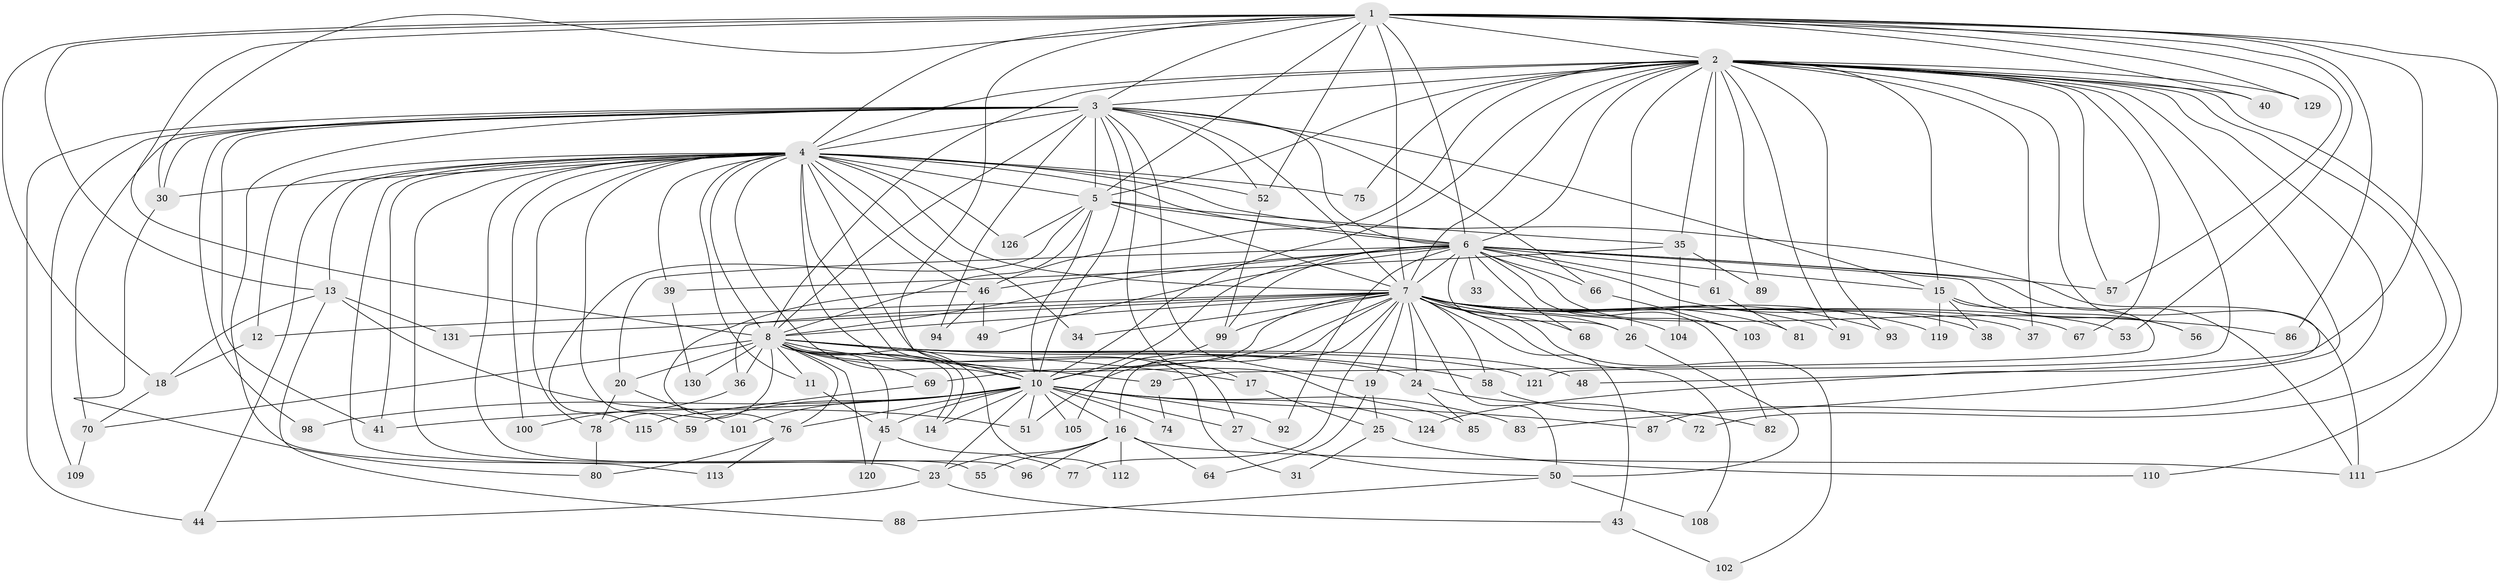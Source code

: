 // Generated by graph-tools (version 1.1) at 2025/23/03/03/25 07:23:42]
// undirected, 101 vertices, 240 edges
graph export_dot {
graph [start="1"]
  node [color=gray90,style=filled];
  1 [super="+32"];
  2 [super="+60"];
  3 [super="+97"];
  4 [super="+9"];
  5 [super="+116"];
  6 [super="+21"];
  7 [super="+54"];
  8 [super="+107"];
  10 [super="+90"];
  11;
  12;
  13 [super="+42"];
  14;
  15 [super="+22"];
  16 [super="+122"];
  17;
  18;
  19;
  20 [super="+114"];
  23 [super="+28"];
  24 [super="+123"];
  25;
  26 [super="+47"];
  27;
  29;
  30;
  31;
  33;
  34;
  35 [super="+79"];
  36;
  37;
  38;
  39;
  40;
  41 [super="+118"];
  43;
  44 [super="+65"];
  45 [super="+63"];
  46 [super="+71"];
  48;
  49;
  50 [super="+62"];
  51 [super="+73"];
  52 [super="+84"];
  53;
  55;
  56;
  57 [super="+127"];
  58;
  59;
  61;
  64;
  66;
  67;
  68;
  69;
  70 [super="+117"];
  72;
  74;
  75;
  76 [super="+106"];
  77;
  78;
  80 [super="+95"];
  81;
  82;
  83;
  85;
  86;
  87;
  88;
  89;
  91;
  92;
  93;
  94;
  96;
  98;
  99 [super="+128"];
  100;
  101;
  102;
  103;
  104;
  105;
  108;
  109;
  110;
  111 [super="+125"];
  112;
  113;
  115;
  119;
  120;
  121;
  124;
  126;
  129;
  130;
  131;
  1 -- 2;
  1 -- 3;
  1 -- 4 [weight=2];
  1 -- 5;
  1 -- 6;
  1 -- 7;
  1 -- 8;
  1 -- 10;
  1 -- 13;
  1 -- 18;
  1 -- 40;
  1 -- 48;
  1 -- 57;
  1 -- 86;
  1 -- 111;
  1 -- 129;
  1 -- 53;
  1 -- 30;
  1 -- 52;
  2 -- 3;
  2 -- 4 [weight=2];
  2 -- 5;
  2 -- 6 [weight=2];
  2 -- 7;
  2 -- 8;
  2 -- 10;
  2 -- 15;
  2 -- 26;
  2 -- 35 [weight=2];
  2 -- 37;
  2 -- 40;
  2 -- 46;
  2 -- 57;
  2 -- 61;
  2 -- 67;
  2 -- 72;
  2 -- 75;
  2 -- 83;
  2 -- 87;
  2 -- 89;
  2 -- 91;
  2 -- 93;
  2 -- 110;
  2 -- 121;
  2 -- 124;
  2 -- 129;
  3 -- 4 [weight=2];
  3 -- 5;
  3 -- 6 [weight=2];
  3 -- 7;
  3 -- 8;
  3 -- 10;
  3 -- 15;
  3 -- 17;
  3 -- 19;
  3 -- 23;
  3 -- 30;
  3 -- 41;
  3 -- 44;
  3 -- 52;
  3 -- 66;
  3 -- 70;
  3 -- 94;
  3 -- 98;
  3 -- 109;
  4 -- 5 [weight=2];
  4 -- 6 [weight=2];
  4 -- 7 [weight=2];
  4 -- 8 [weight=2];
  4 -- 10 [weight=2];
  4 -- 11;
  4 -- 27;
  4 -- 34;
  4 -- 59;
  4 -- 75;
  4 -- 78;
  4 -- 85;
  4 -- 100;
  4 -- 111;
  4 -- 126;
  4 -- 12;
  4 -- 13;
  4 -- 30;
  4 -- 31;
  4 -- 96;
  4 -- 39;
  4 -- 41;
  4 -- 44;
  4 -- 46;
  4 -- 113;
  4 -- 52;
  4 -- 55;
  5 -- 6;
  5 -- 7;
  5 -- 8;
  5 -- 10 [weight=2];
  5 -- 35;
  5 -- 115;
  5 -- 126;
  6 -- 7;
  6 -- 8;
  6 -- 10 [weight=2];
  6 -- 20;
  6 -- 26;
  6 -- 33 [weight=2];
  6 -- 38;
  6 -- 49;
  6 -- 61;
  6 -- 66;
  6 -- 68;
  6 -- 82;
  6 -- 92;
  6 -- 99;
  6 -- 103;
  6 -- 56;
  6 -- 57;
  6 -- 15;
  6 -- 111;
  6 -- 46;
  7 -- 8 [weight=2];
  7 -- 10;
  7 -- 12;
  7 -- 16;
  7 -- 19;
  7 -- 24;
  7 -- 34;
  7 -- 36;
  7 -- 37;
  7 -- 43 [weight=2];
  7 -- 50;
  7 -- 51;
  7 -- 53;
  7 -- 58;
  7 -- 67;
  7 -- 68;
  7 -- 81;
  7 -- 91;
  7 -- 93;
  7 -- 102;
  7 -- 104;
  7 -- 108;
  7 -- 119;
  7 -- 99;
  7 -- 26;
  7 -- 131;
  7 -- 69;
  7 -- 86;
  7 -- 77;
  8 -- 10;
  8 -- 11;
  8 -- 14;
  8 -- 14;
  8 -- 17;
  8 -- 20;
  8 -- 24 [weight=2];
  8 -- 29;
  8 -- 36;
  8 -- 45;
  8 -- 48;
  8 -- 58;
  8 -- 69;
  8 -- 70;
  8 -- 78;
  8 -- 112;
  8 -- 120;
  8 -- 121;
  8 -- 130;
  8 -- 76;
  10 -- 16;
  10 -- 27;
  10 -- 45;
  10 -- 59;
  10 -- 74;
  10 -- 76;
  10 -- 83;
  10 -- 87;
  10 -- 92;
  10 -- 98;
  10 -- 101;
  10 -- 105;
  10 -- 124;
  10 -- 14;
  10 -- 23;
  10 -- 41;
  10 -- 51;
  11 -- 45;
  12 -- 18;
  13 -- 51;
  13 -- 88;
  13 -- 18;
  13 -- 131;
  15 -- 29;
  15 -- 38;
  15 -- 56;
  15 -- 119;
  16 -- 23;
  16 -- 55;
  16 -- 64;
  16 -- 96;
  16 -- 112;
  16 -- 111;
  17 -- 25;
  18 -- 70;
  19 -- 25;
  19 -- 64;
  20 -- 101;
  20 -- 78;
  23 -- 43;
  23 -- 44;
  24 -- 72;
  24 -- 85;
  25 -- 31;
  25 -- 110;
  26 -- 50;
  27 -- 50;
  29 -- 74;
  30 -- 80;
  35 -- 39;
  35 -- 89;
  35 -- 104;
  36 -- 100;
  39 -- 130;
  43 -- 102;
  45 -- 77;
  45 -- 120;
  46 -- 49;
  46 -- 76;
  46 -- 94;
  50 -- 88;
  50 -- 108;
  52 -- 99;
  58 -- 82;
  61 -- 81;
  66 -- 103;
  69 -- 115;
  70 -- 109;
  76 -- 80;
  76 -- 113;
  78 -- 80;
  99 -- 105;
}
